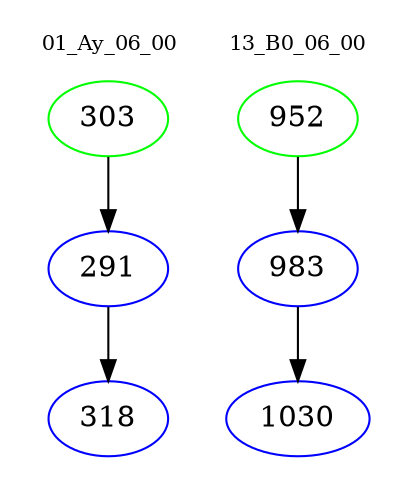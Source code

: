 digraph{
subgraph cluster_0 {
color = white
label = "01_Ay_06_00";
fontsize=10;
T0_303 [label="303", color="green"]
T0_303 -> T0_291 [color="black"]
T0_291 [label="291", color="blue"]
T0_291 -> T0_318 [color="black"]
T0_318 [label="318", color="blue"]
}
subgraph cluster_1 {
color = white
label = "13_B0_06_00";
fontsize=10;
T1_952 [label="952", color="green"]
T1_952 -> T1_983 [color="black"]
T1_983 [label="983", color="blue"]
T1_983 -> T1_1030 [color="black"]
T1_1030 [label="1030", color="blue"]
}
}
